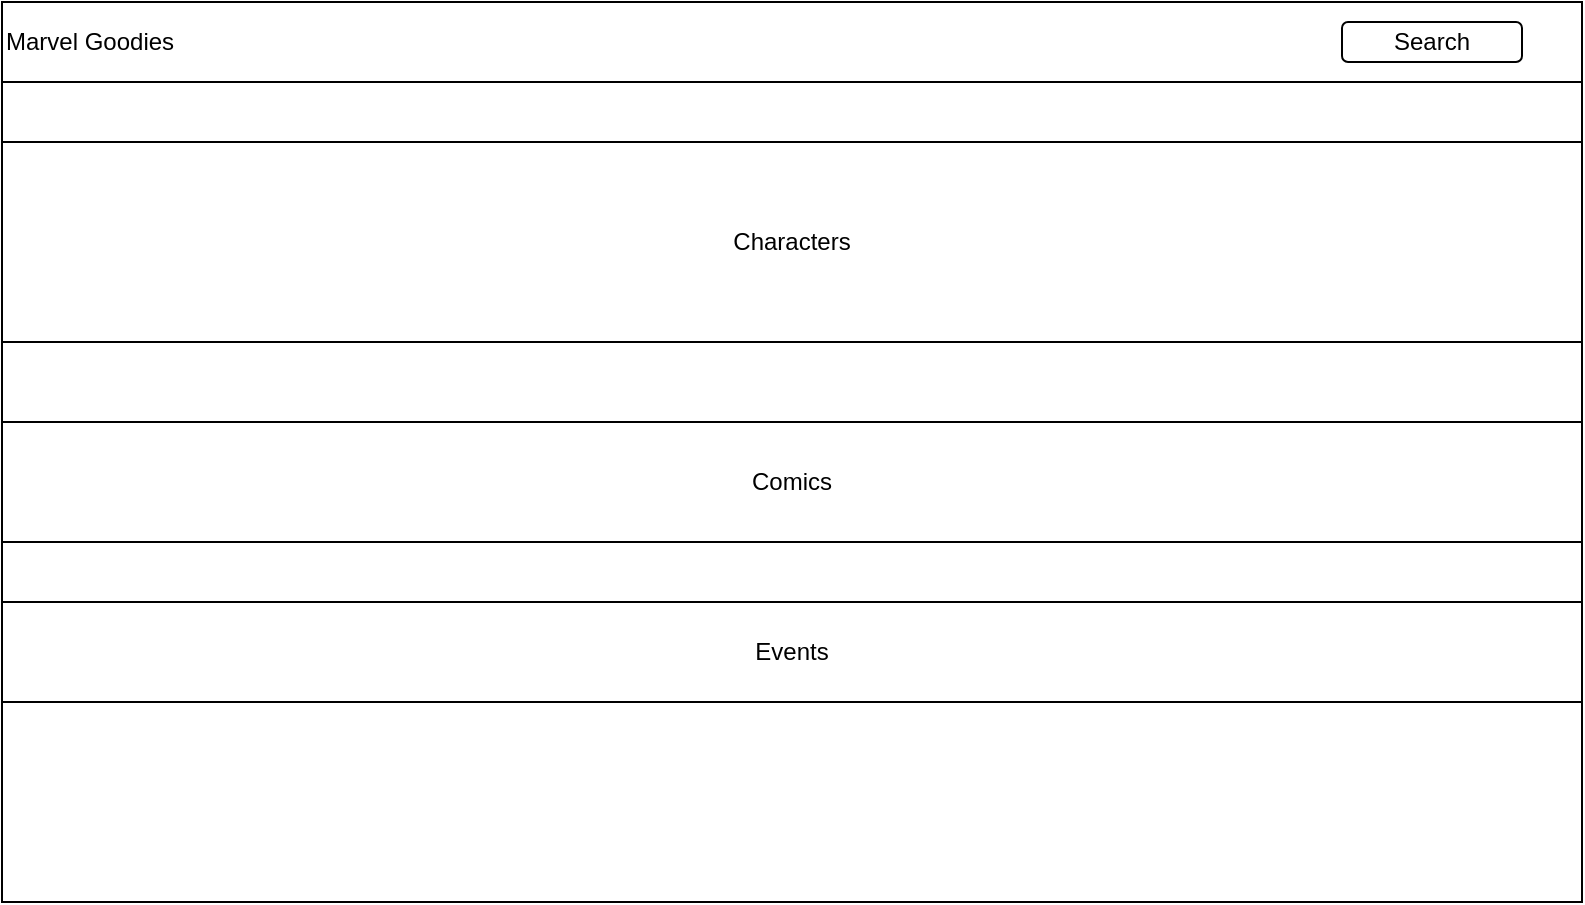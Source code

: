 <mxfile version="18.0.5" type="device"><diagram id="HffJQ153Yn_XTP4dHxGF" name="Desktop"><mxGraphModel dx="1186" dy="652" grid="1" gridSize="10" guides="1" tooltips="1" connect="1" arrows="1" fold="1" page="1" pageScale="1" pageWidth="850" pageHeight="1100" math="0" shadow="0"><root><mxCell id="0"/><mxCell id="1" parent="0"/><mxCell id="TlTSwnbu9E39rNMY_r7e-1" value="" style="rounded=0;whiteSpace=wrap;html=1;" parent="1" vertex="1"><mxGeometry x="30" y="80" width="790" height="450" as="geometry"/></mxCell><mxCell id="TlTSwnbu9E39rNMY_r7e-2" value="Marvel Goodies" style="rounded=0;whiteSpace=wrap;html=1;align=left;" parent="1" vertex="1"><mxGeometry x="30" y="80" width="790" height="40" as="geometry"/></mxCell><mxCell id="TlTSwnbu9E39rNMY_r7e-3" value="Characters" style="rounded=0;whiteSpace=wrap;html=1;" parent="1" vertex="1"><mxGeometry x="30" y="150" width="790" height="100" as="geometry"/></mxCell><mxCell id="TlTSwnbu9E39rNMY_r7e-4" value="Search" style="rounded=1;whiteSpace=wrap;html=1;" parent="1" vertex="1"><mxGeometry x="700" y="90" width="90" height="20" as="geometry"/></mxCell><mxCell id="TlTSwnbu9E39rNMY_r7e-5" value="Comics" style="rounded=0;whiteSpace=wrap;html=1;" parent="1" vertex="1"><mxGeometry x="30" y="290" width="790" height="60" as="geometry"/></mxCell><mxCell id="TlTSwnbu9E39rNMY_r7e-6" value="Events" style="rounded=0;whiteSpace=wrap;html=1;" parent="1" vertex="1"><mxGeometry x="30" y="380" width="790" height="50" as="geometry"/></mxCell></root></mxGraphModel></diagram></mxfile>